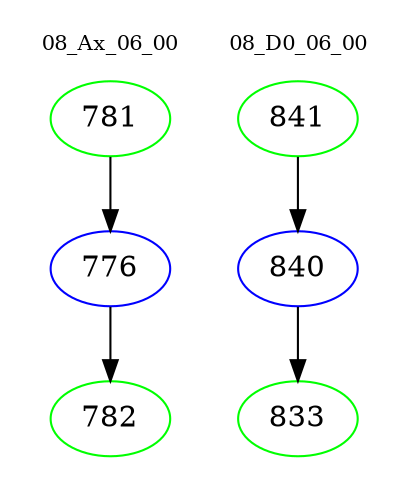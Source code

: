 digraph{
subgraph cluster_0 {
color = white
label = "08_Ax_06_00";
fontsize=10;
T0_781 [label="781", color="green"]
T0_781 -> T0_776 [color="black"]
T0_776 [label="776", color="blue"]
T0_776 -> T0_782 [color="black"]
T0_782 [label="782", color="green"]
}
subgraph cluster_1 {
color = white
label = "08_D0_06_00";
fontsize=10;
T1_841 [label="841", color="green"]
T1_841 -> T1_840 [color="black"]
T1_840 [label="840", color="blue"]
T1_840 -> T1_833 [color="black"]
T1_833 [label="833", color="green"]
}
}
